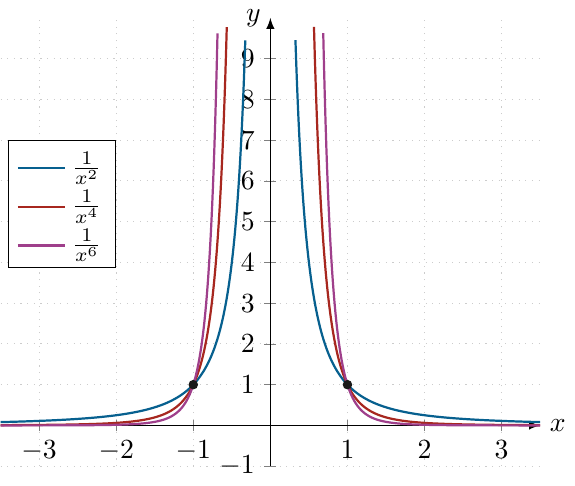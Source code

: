 \documentclass[crop]{standalone}
\usepackage[dvipsnames]{xcolor}
\usepackage{tikz}
\usepackage{pgfplots}
\pgfplotsset{compat=1.18}
\usetikzlibrary{shapes.geometric,positioning}
\begin{document}
  \begin{tikzpicture}%[font=\scriptsize]
    \begin{axis}[%
      axis x line=center,axis y line=center,
      % axis on top,
      xlabel={$x$},ylabel={$y$},
      xlabel style={right},ylabel style={left},
      xmin=-3.5,xmax=3.5,xtick={-5,-4,-3,-2,-1,0,1,2,3,4,5},
      ymin=-1,ymax=10,ytick={-1,0,1,2,3,4,5,6,7,8,9},
      restrict y to domain=-1:10,
      axis line style={-latex},
      major grid style={dotted,gray!40},
      grid=major,
      legend entries={$\frac{1}{x^{2}}$,$\frac{1}{x^{4}}$,$\frac{1}{x^{6}}$},%,$\frac{1}{x^{8}}$},
      legend style={at={(axis cs:-2,7)},/tikz/nodes={yshift=1pt},}
    ]%
      \addplot[mark=none,domain=-5:5,color=MidnightBlue,thick,samples=1000] {1/x^2};
      \addplot[mark=none,domain=-5:5,color=Mahogany,thick,samples=1000] {1/x^4};
      \addplot[mark=none,domain=-5:5,color=DarkOrchid,thick,samples=1000] {1/x^6};
      % \addplot[mark=none,domain=-5:5,color=PineGreen,thick,samples=1000] {1/x^8};

      \addplot[mark=*,mark size=1.5pt,color=black!90] coordinates {(1,1)};
      \addplot[mark=*,mark size=1.5pt,color=black!90] coordinates {(-1,1)};
    \end{axis}
  \end{tikzpicture}%
\end{document}